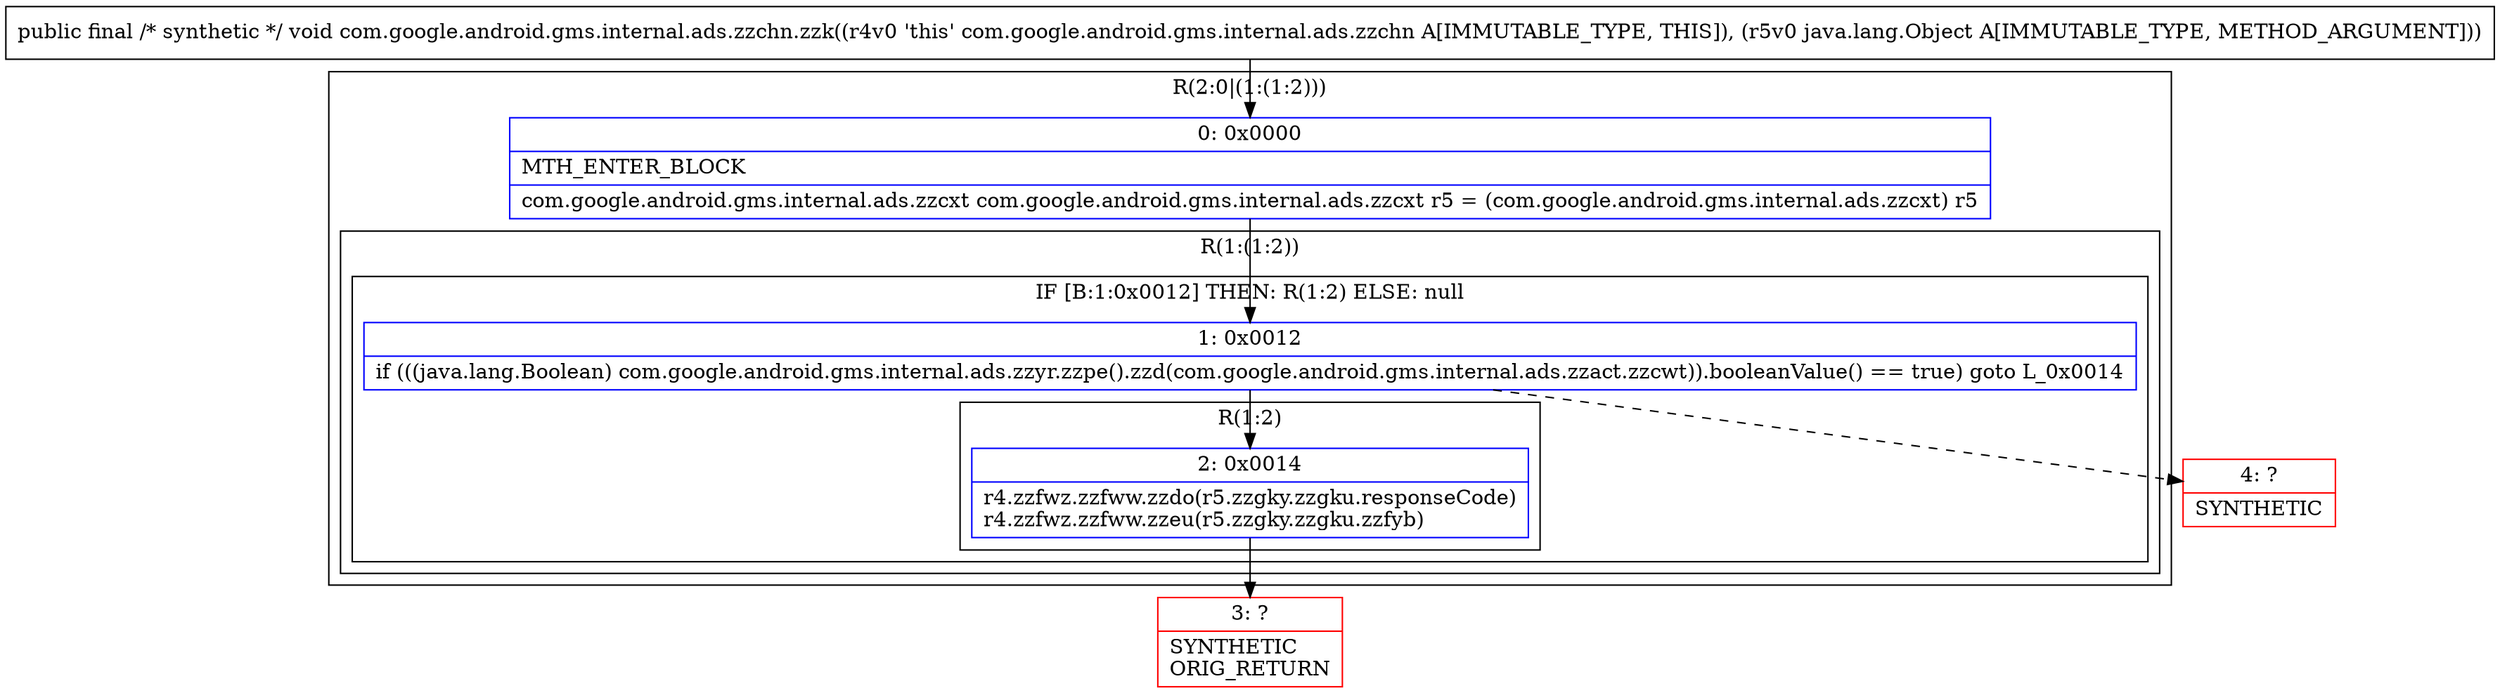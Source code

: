 digraph "CFG forcom.google.android.gms.internal.ads.zzchn.zzk(Ljava\/lang\/Object;)V" {
subgraph cluster_Region_323518279 {
label = "R(2:0|(1:(1:2)))";
node [shape=record,color=blue];
Node_0 [shape=record,label="{0\:\ 0x0000|MTH_ENTER_BLOCK\l|com.google.android.gms.internal.ads.zzcxt com.google.android.gms.internal.ads.zzcxt r5 = (com.google.android.gms.internal.ads.zzcxt) r5\l}"];
subgraph cluster_Region_999058491 {
label = "R(1:(1:2))";
node [shape=record,color=blue];
subgraph cluster_IfRegion_99932276 {
label = "IF [B:1:0x0012] THEN: R(1:2) ELSE: null";
node [shape=record,color=blue];
Node_1 [shape=record,label="{1\:\ 0x0012|if (((java.lang.Boolean) com.google.android.gms.internal.ads.zzyr.zzpe().zzd(com.google.android.gms.internal.ads.zzact.zzcwt)).booleanValue() == true) goto L_0x0014\l}"];
subgraph cluster_Region_2006014266 {
label = "R(1:2)";
node [shape=record,color=blue];
Node_2 [shape=record,label="{2\:\ 0x0014|r4.zzfwz.zzfww.zzdo(r5.zzgky.zzgku.responseCode)\lr4.zzfwz.zzfww.zzeu(r5.zzgky.zzgku.zzfyb)\l}"];
}
}
}
}
Node_3 [shape=record,color=red,label="{3\:\ ?|SYNTHETIC\lORIG_RETURN\l}"];
Node_4 [shape=record,color=red,label="{4\:\ ?|SYNTHETIC\l}"];
MethodNode[shape=record,label="{public final \/* synthetic *\/ void com.google.android.gms.internal.ads.zzchn.zzk((r4v0 'this' com.google.android.gms.internal.ads.zzchn A[IMMUTABLE_TYPE, THIS]), (r5v0 java.lang.Object A[IMMUTABLE_TYPE, METHOD_ARGUMENT])) }"];
MethodNode -> Node_0;
Node_0 -> Node_1;
Node_1 -> Node_2;
Node_1 -> Node_4[style=dashed];
Node_2 -> Node_3;
}

